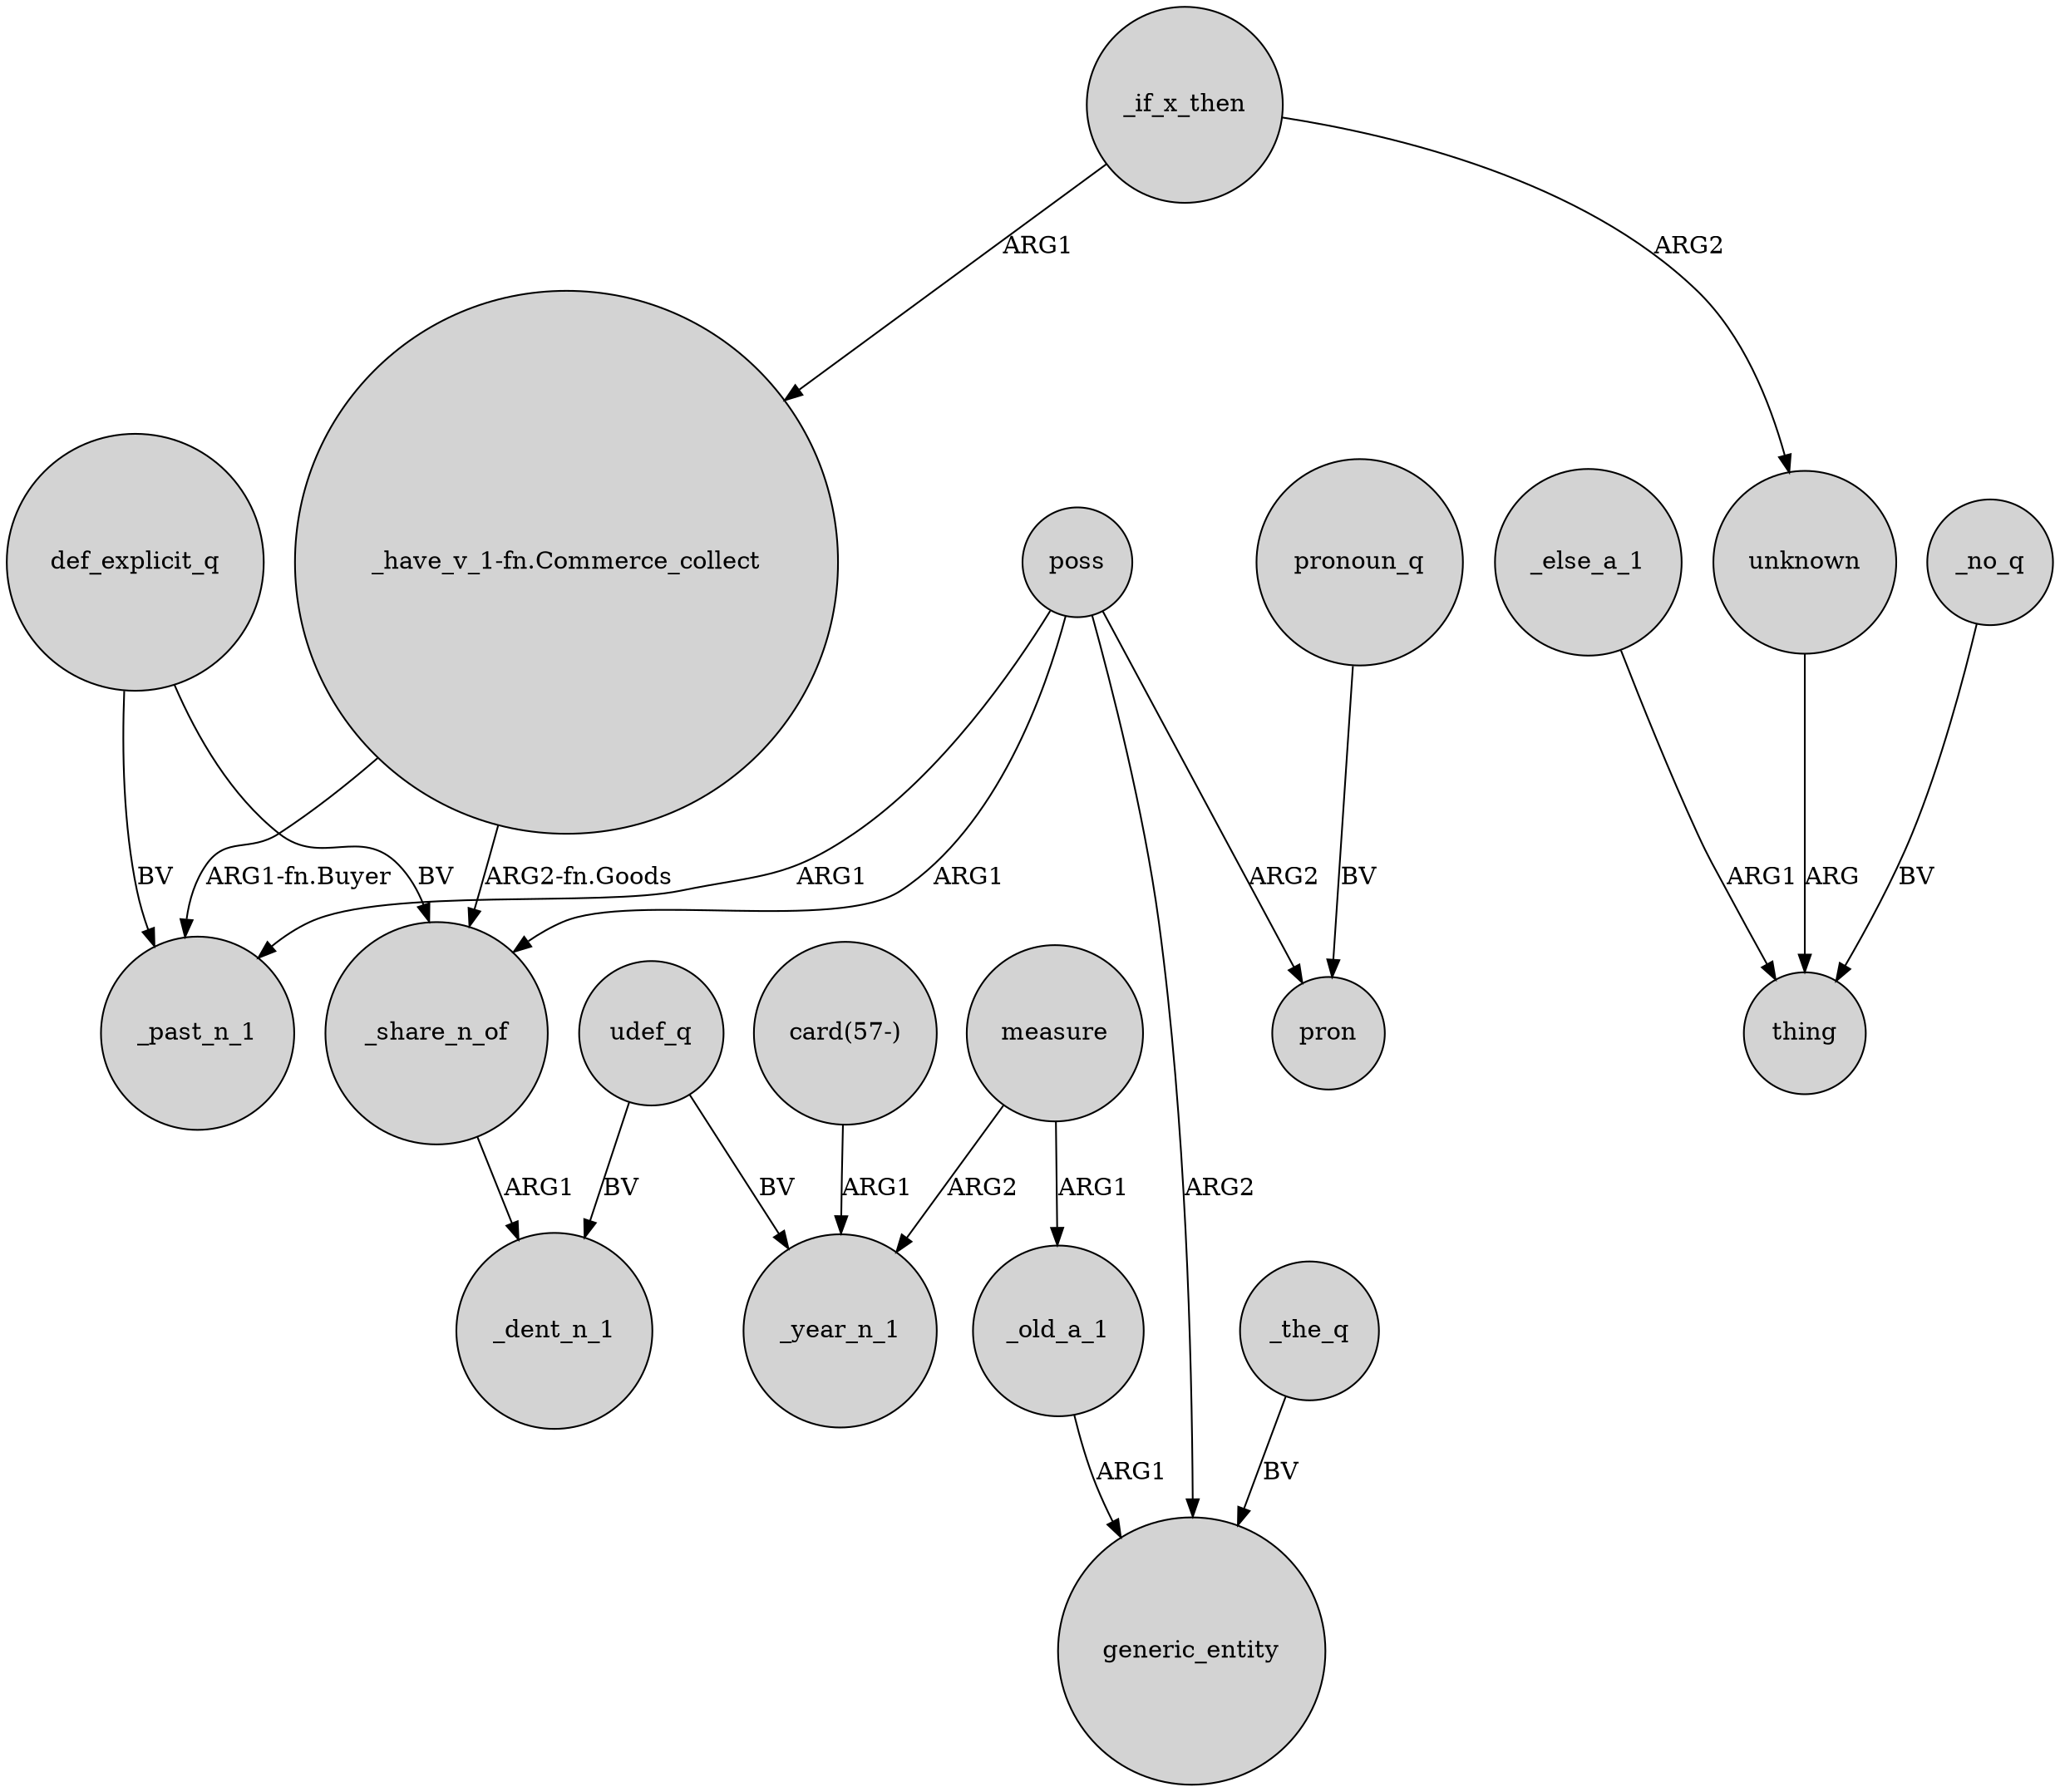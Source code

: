 digraph {
	node [shape=circle style=filled]
	def_explicit_q -> _past_n_1 [label=BV]
	_else_a_1 -> thing [label=ARG1]
	unknown -> thing [label=ARG]
	def_explicit_q -> _share_n_of [label=BV]
	measure -> _old_a_1 [label=ARG1]
	_share_n_of -> _dent_n_1 [label=ARG1]
	_no_q -> thing [label=BV]
	pronoun_q -> pron [label=BV]
	"card(57-)" -> _year_n_1 [label=ARG1]
	"_have_v_1-fn.Commerce_collect" -> _share_n_of [label="ARG2-fn.Goods"]
	_if_x_then -> unknown [label=ARG2]
	measure -> _year_n_1 [label=ARG2]
	poss -> pron [label=ARG2]
	poss -> generic_entity [label=ARG2]
	poss -> _share_n_of [label=ARG1]
	_the_q -> generic_entity [label=BV]
	"_have_v_1-fn.Commerce_collect" -> _past_n_1 [label="ARG1-fn.Buyer"]
	udef_q -> _year_n_1 [label=BV]
	_old_a_1 -> generic_entity [label=ARG1]
	udef_q -> _dent_n_1 [label=BV]
	poss -> _past_n_1 [label=ARG1]
	_if_x_then -> "_have_v_1-fn.Commerce_collect" [label=ARG1]
}
